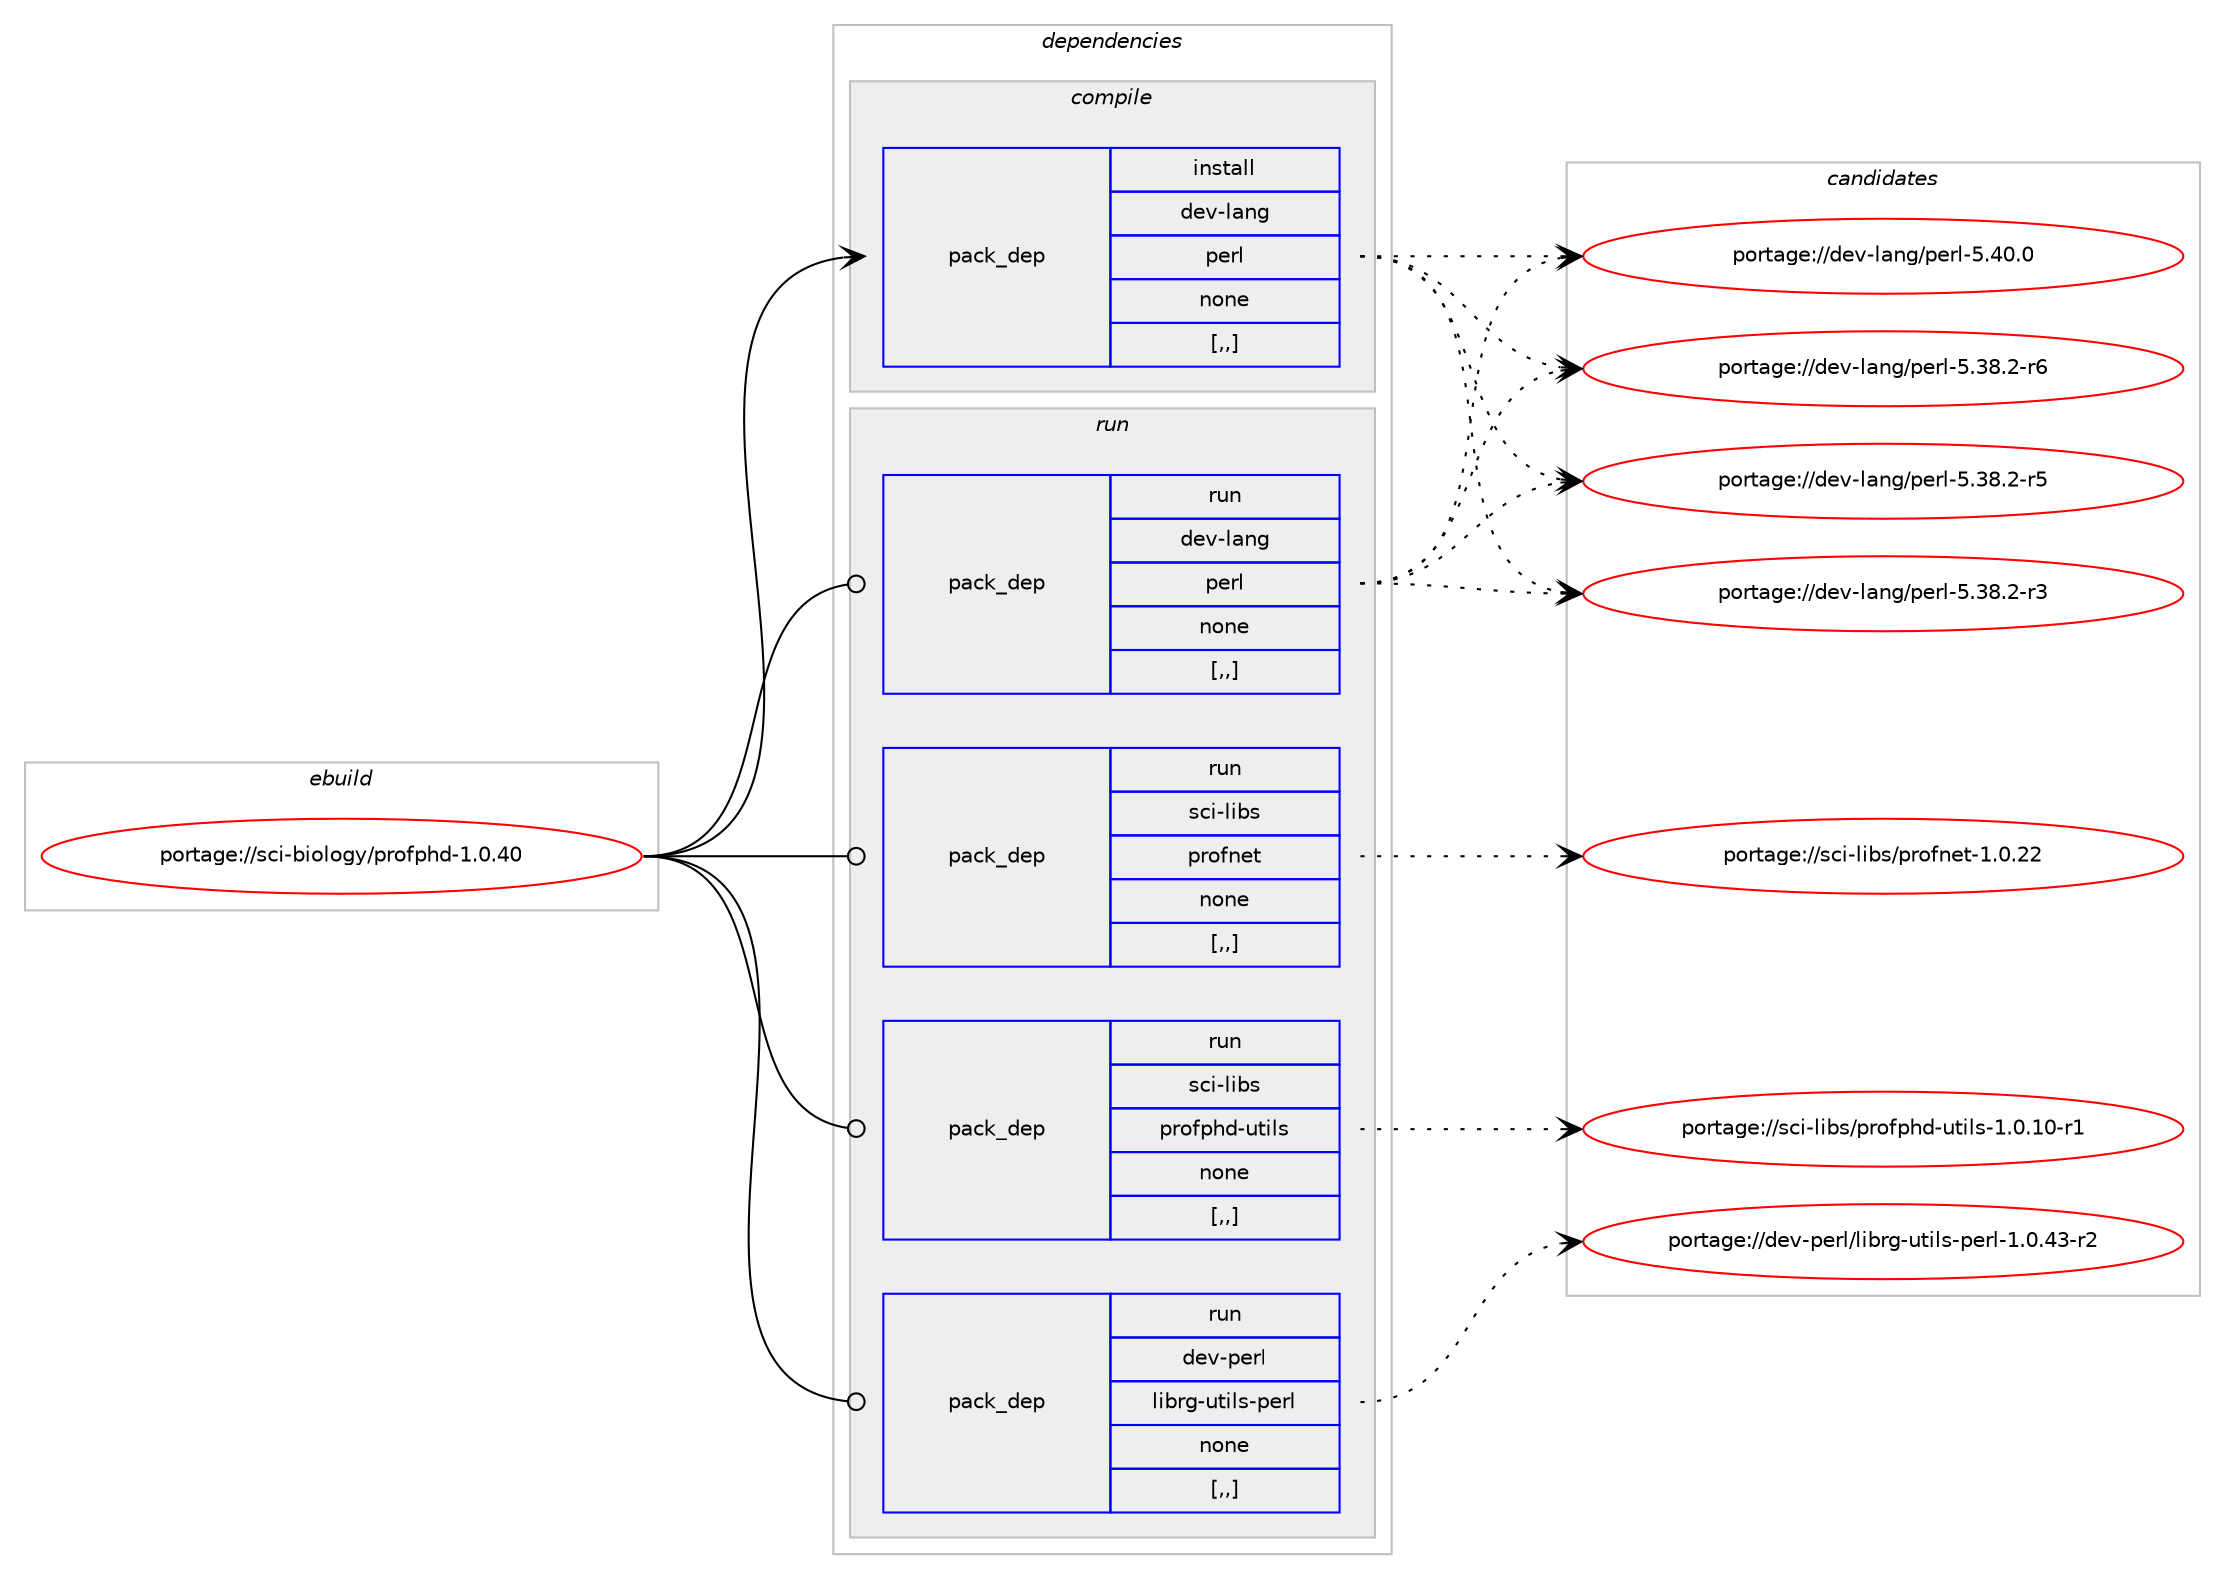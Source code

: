 digraph prolog {

# *************
# Graph options
# *************

newrank=true;
concentrate=true;
compound=true;
graph [rankdir=LR,fontname=Helvetica,fontsize=10,ranksep=1.5];#, ranksep=2.5, nodesep=0.2];
edge  [arrowhead=vee];
node  [fontname=Helvetica,fontsize=10];

# **********
# The ebuild
# **********

subgraph cluster_leftcol {
color=gray;
label=<<i>ebuild</i>>;
id [label="portage://sci-biology/profphd-1.0.40", color=red, width=4, href="../sci-biology/profphd-1.0.40.svg"];
}

# ****************
# The dependencies
# ****************

subgraph cluster_midcol {
color=gray;
label=<<i>dependencies</i>>;
subgraph cluster_compile {
fillcolor="#eeeeee";
style=filled;
label=<<i>compile</i>>;
subgraph pack285786 {
dependency392550 [label=<<TABLE BORDER="0" CELLBORDER="1" CELLSPACING="0" CELLPADDING="4" WIDTH="220"><TR><TD ROWSPAN="6" CELLPADDING="30">pack_dep</TD></TR><TR><TD WIDTH="110">install</TD></TR><TR><TD>dev-lang</TD></TR><TR><TD>perl</TD></TR><TR><TD>none</TD></TR><TR><TD>[,,]</TD></TR></TABLE>>, shape=none, color=blue];
}
id:e -> dependency392550:w [weight=20,style="solid",arrowhead="vee"];
}
subgraph cluster_compileandrun {
fillcolor="#eeeeee";
style=filled;
label=<<i>compile and run</i>>;
}
subgraph cluster_run {
fillcolor="#eeeeee";
style=filled;
label=<<i>run</i>>;
subgraph pack285787 {
dependency392551 [label=<<TABLE BORDER="0" CELLBORDER="1" CELLSPACING="0" CELLPADDING="4" WIDTH="220"><TR><TD ROWSPAN="6" CELLPADDING="30">pack_dep</TD></TR><TR><TD WIDTH="110">run</TD></TR><TR><TD>dev-lang</TD></TR><TR><TD>perl</TD></TR><TR><TD>none</TD></TR><TR><TD>[,,]</TD></TR></TABLE>>, shape=none, color=blue];
}
id:e -> dependency392551:w [weight=20,style="solid",arrowhead="odot"];
subgraph pack285788 {
dependency392552 [label=<<TABLE BORDER="0" CELLBORDER="1" CELLSPACING="0" CELLPADDING="4" WIDTH="220"><TR><TD ROWSPAN="6" CELLPADDING="30">pack_dep</TD></TR><TR><TD WIDTH="110">run</TD></TR><TR><TD>dev-perl</TD></TR><TR><TD>librg-utils-perl</TD></TR><TR><TD>none</TD></TR><TR><TD>[,,]</TD></TR></TABLE>>, shape=none, color=blue];
}
id:e -> dependency392552:w [weight=20,style="solid",arrowhead="odot"];
subgraph pack285789 {
dependency392553 [label=<<TABLE BORDER="0" CELLBORDER="1" CELLSPACING="0" CELLPADDING="4" WIDTH="220"><TR><TD ROWSPAN="6" CELLPADDING="30">pack_dep</TD></TR><TR><TD WIDTH="110">run</TD></TR><TR><TD>sci-libs</TD></TR><TR><TD>profnet</TD></TR><TR><TD>none</TD></TR><TR><TD>[,,]</TD></TR></TABLE>>, shape=none, color=blue];
}
id:e -> dependency392553:w [weight=20,style="solid",arrowhead="odot"];
subgraph pack285790 {
dependency392554 [label=<<TABLE BORDER="0" CELLBORDER="1" CELLSPACING="0" CELLPADDING="4" WIDTH="220"><TR><TD ROWSPAN="6" CELLPADDING="30">pack_dep</TD></TR><TR><TD WIDTH="110">run</TD></TR><TR><TD>sci-libs</TD></TR><TR><TD>profphd-utils</TD></TR><TR><TD>none</TD></TR><TR><TD>[,,]</TD></TR></TABLE>>, shape=none, color=blue];
}
id:e -> dependency392554:w [weight=20,style="solid",arrowhead="odot"];
}
}

# **************
# The candidates
# **************

subgraph cluster_choices {
rank=same;
color=gray;
label=<<i>candidates</i>>;

subgraph choice285786 {
color=black;
nodesep=1;
choice10010111845108971101034711210111410845534652484648 [label="portage://dev-lang/perl-5.40.0", color=red, width=4,href="../dev-lang/perl-5.40.0.svg"];
choice100101118451089711010347112101114108455346515646504511454 [label="portage://dev-lang/perl-5.38.2-r6", color=red, width=4,href="../dev-lang/perl-5.38.2-r6.svg"];
choice100101118451089711010347112101114108455346515646504511453 [label="portage://dev-lang/perl-5.38.2-r5", color=red, width=4,href="../dev-lang/perl-5.38.2-r5.svg"];
choice100101118451089711010347112101114108455346515646504511451 [label="portage://dev-lang/perl-5.38.2-r3", color=red, width=4,href="../dev-lang/perl-5.38.2-r3.svg"];
dependency392550:e -> choice10010111845108971101034711210111410845534652484648:w [style=dotted,weight="100"];
dependency392550:e -> choice100101118451089711010347112101114108455346515646504511454:w [style=dotted,weight="100"];
dependency392550:e -> choice100101118451089711010347112101114108455346515646504511453:w [style=dotted,weight="100"];
dependency392550:e -> choice100101118451089711010347112101114108455346515646504511451:w [style=dotted,weight="100"];
}
subgraph choice285787 {
color=black;
nodesep=1;
choice10010111845108971101034711210111410845534652484648 [label="portage://dev-lang/perl-5.40.0", color=red, width=4,href="../dev-lang/perl-5.40.0.svg"];
choice100101118451089711010347112101114108455346515646504511454 [label="portage://dev-lang/perl-5.38.2-r6", color=red, width=4,href="../dev-lang/perl-5.38.2-r6.svg"];
choice100101118451089711010347112101114108455346515646504511453 [label="portage://dev-lang/perl-5.38.2-r5", color=red, width=4,href="../dev-lang/perl-5.38.2-r5.svg"];
choice100101118451089711010347112101114108455346515646504511451 [label="portage://dev-lang/perl-5.38.2-r3", color=red, width=4,href="../dev-lang/perl-5.38.2-r3.svg"];
dependency392551:e -> choice10010111845108971101034711210111410845534652484648:w [style=dotted,weight="100"];
dependency392551:e -> choice100101118451089711010347112101114108455346515646504511454:w [style=dotted,weight="100"];
dependency392551:e -> choice100101118451089711010347112101114108455346515646504511453:w [style=dotted,weight="100"];
dependency392551:e -> choice100101118451089711010347112101114108455346515646504511451:w [style=dotted,weight="100"];
}
subgraph choice285788 {
color=black;
nodesep=1;
choice1001011184511210111410847108105981141034511711610510811545112101114108454946484652514511450 [label="portage://dev-perl/librg-utils-perl-1.0.43-r2", color=red, width=4,href="../dev-perl/librg-utils-perl-1.0.43-r2.svg"];
dependency392552:e -> choice1001011184511210111410847108105981141034511711610510811545112101114108454946484652514511450:w [style=dotted,weight="100"];
}
subgraph choice285789 {
color=black;
nodesep=1;
choice1159910545108105981154711211411110211010111645494648465050 [label="portage://sci-libs/profnet-1.0.22", color=red, width=4,href="../sci-libs/profnet-1.0.22.svg"];
dependency392553:e -> choice1159910545108105981154711211411110211010111645494648465050:w [style=dotted,weight="100"];
}
subgraph choice285790 {
color=black;
nodesep=1;
choice1159910545108105981154711211411110211210410045117116105108115454946484649484511449 [label="portage://sci-libs/profphd-utils-1.0.10-r1", color=red, width=4,href="../sci-libs/profphd-utils-1.0.10-r1.svg"];
dependency392554:e -> choice1159910545108105981154711211411110211210410045117116105108115454946484649484511449:w [style=dotted,weight="100"];
}
}

}
